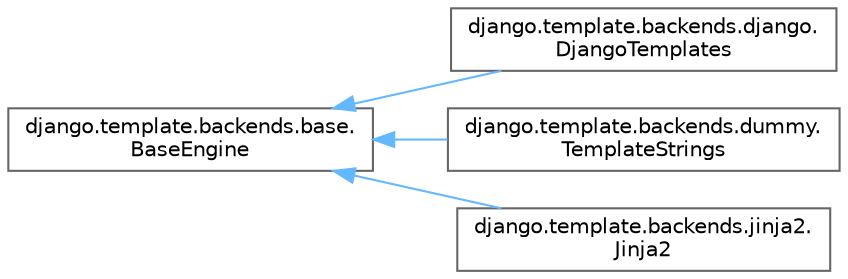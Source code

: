 digraph "Graphical Class Hierarchy"
{
 // LATEX_PDF_SIZE
  bgcolor="transparent";
  edge [fontname=Helvetica,fontsize=10,labelfontname=Helvetica,labelfontsize=10];
  node [fontname=Helvetica,fontsize=10,shape=box,height=0.2,width=0.4];
  rankdir="LR";
  Node0 [id="Node000000",label="django.template.backends.base.\lBaseEngine",height=0.2,width=0.4,color="grey40", fillcolor="white", style="filled",URL="$classdjango_1_1template_1_1backends_1_1base_1_1_base_engine.html",tooltip=" "];
  Node0 -> Node1 [id="edge1593_Node000000_Node000001",dir="back",color="steelblue1",style="solid",tooltip=" "];
  Node1 [id="Node000001",label="django.template.backends.django.\lDjangoTemplates",height=0.2,width=0.4,color="grey40", fillcolor="white", style="filled",URL="$classdjango_1_1template_1_1backends_1_1django_1_1_django_templates.html",tooltip=" "];
  Node0 -> Node2 [id="edge1594_Node000000_Node000002",dir="back",color="steelblue1",style="solid",tooltip=" "];
  Node2 [id="Node000002",label="django.template.backends.dummy.\lTemplateStrings",height=0.2,width=0.4,color="grey40", fillcolor="white", style="filled",URL="$classdjango_1_1template_1_1backends_1_1dummy_1_1_template_strings.html",tooltip=" "];
  Node0 -> Node3 [id="edge1595_Node000000_Node000003",dir="back",color="steelblue1",style="solid",tooltip=" "];
  Node3 [id="Node000003",label="django.template.backends.jinja2.\lJinja2",height=0.2,width=0.4,color="grey40", fillcolor="white", style="filled",URL="$classdjango_1_1template_1_1backends_1_1jinja2_1_1_jinja2.html",tooltip=" "];
}
